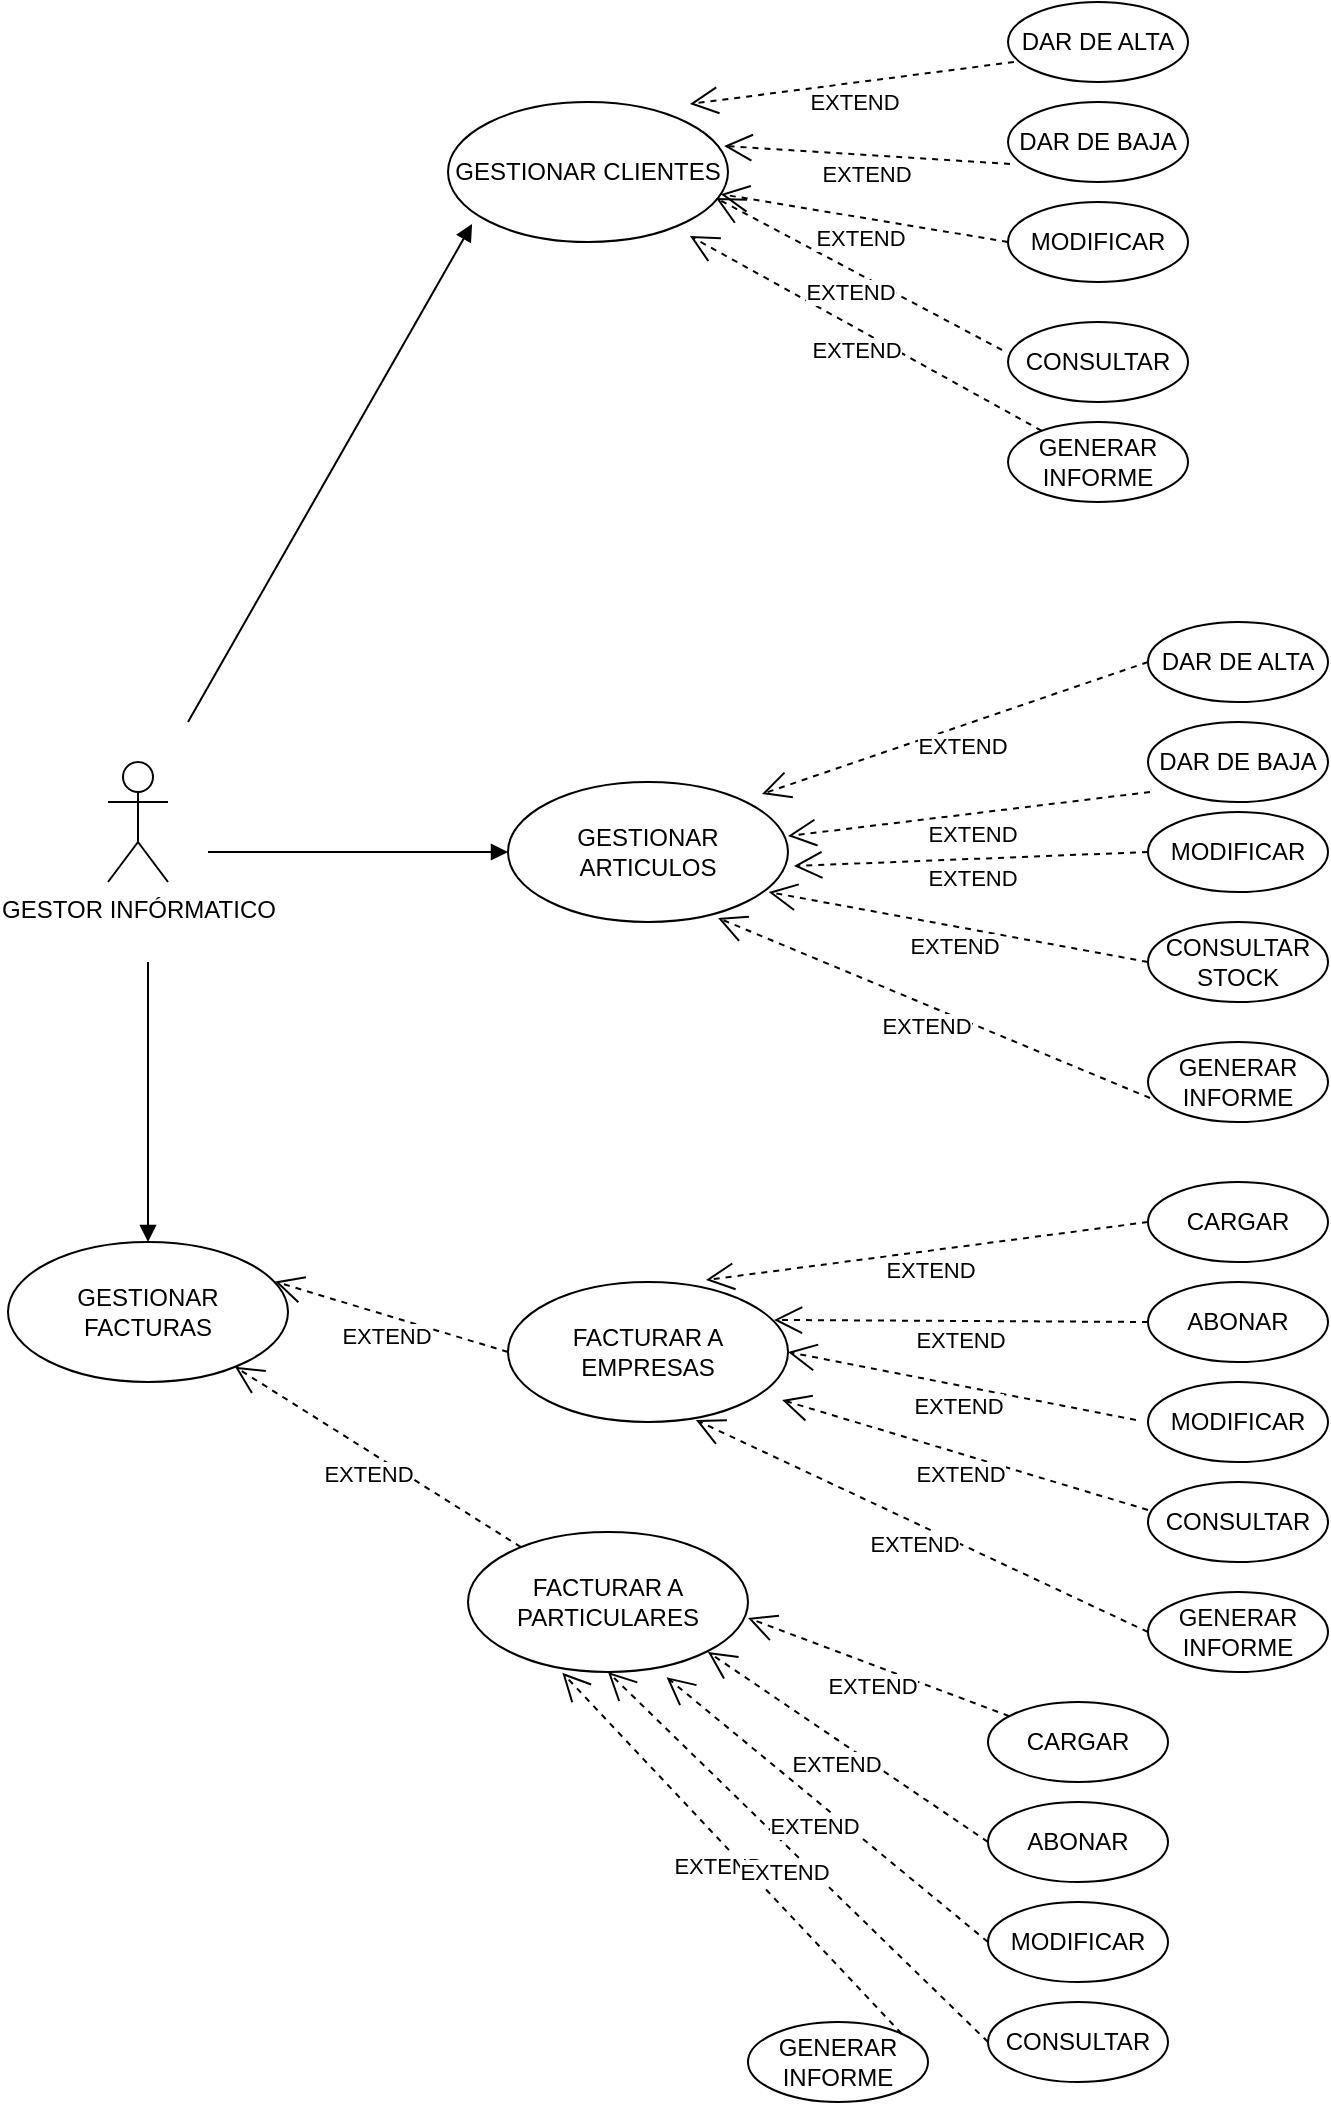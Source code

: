 <mxfile version="20.8.16" type="device"><diagram id="mDVxqup4Zubs2ee_RXmo" name="Página-1"><mxGraphModel dx="2072" dy="1212" grid="0" gridSize="10" guides="1" tooltips="1" connect="1" arrows="1" fold="1" page="1" pageScale="1" pageWidth="827" pageHeight="1169" math="0" shadow="0"><root><mxCell id="0"/><mxCell id="1" parent="0"/><mxCell id="fU9HFOsVgJk_ztZ1Rhk0-1" value="GESTOR INFÓRMATICO" style="shape=umlActor;verticalLabelPosition=bottom;verticalAlign=top;html=1;outlineConnect=0;" parent="1" vertex="1"><mxGeometry x="100" y="490" width="30" height="60" as="geometry"/></mxCell><mxCell id="fU9HFOsVgJk_ztZ1Rhk0-2" value="GESTIONAR CLIENTES" style="ellipse;whiteSpace=wrap;html=1;" parent="1" vertex="1"><mxGeometry x="270" y="160" width="140" height="70" as="geometry"/></mxCell><mxCell id="fU9HFOsVgJk_ztZ1Rhk0-3" value="GESTIONAR ARTICULOS" style="ellipse;whiteSpace=wrap;html=1;" parent="1" vertex="1"><mxGeometry x="300" y="500" width="140" height="70" as="geometry"/></mxCell><mxCell id="fU9HFOsVgJk_ztZ1Rhk0-4" value="GESTIONAR FACTURAS" style="ellipse;whiteSpace=wrap;html=1;" parent="1" vertex="1"><mxGeometry x="50" y="730" width="140" height="70" as="geometry"/></mxCell><mxCell id="fU9HFOsVgJk_ztZ1Rhk0-6" value="" style="html=1;verticalAlign=bottom;endArrow=block;rounded=0;" parent="1" target="fU9HFOsVgJk_ztZ1Rhk0-4" edge="1"><mxGeometry width="80" relative="1" as="geometry"><mxPoint x="120" y="590" as="sourcePoint"/><mxPoint x="440" y="840" as="targetPoint"/></mxGeometry></mxCell><mxCell id="fU9HFOsVgJk_ztZ1Rhk0-7" value="" style="html=1;verticalAlign=bottom;endArrow=block;rounded=0;" parent="1" target="fU9HFOsVgJk_ztZ1Rhk0-3" edge="1"><mxGeometry width="80" relative="1" as="geometry"><mxPoint x="150" y="535" as="sourcePoint"/><mxPoint x="292.335" y="892.849" as="targetPoint"/></mxGeometry></mxCell><mxCell id="fU9HFOsVgJk_ztZ1Rhk0-8" value="" style="html=1;verticalAlign=bottom;endArrow=block;rounded=0;entryX=0.086;entryY=0.871;entryDx=0;entryDy=0;entryPerimeter=0;" parent="1" target="fU9HFOsVgJk_ztZ1Rhk0-2" edge="1"><mxGeometry width="80" relative="1" as="geometry"><mxPoint x="140" y="470" as="sourcePoint"/><mxPoint x="270.069" y="630.004" as="targetPoint"/></mxGeometry></mxCell><mxCell id="fU9HFOsVgJk_ztZ1Rhk0-9" value="FACTURAR A EMPRESAS" style="ellipse;whiteSpace=wrap;html=1;" parent="1" vertex="1"><mxGeometry x="300" y="750" width="140" height="70" as="geometry"/></mxCell><mxCell id="fU9HFOsVgJk_ztZ1Rhk0-10" value="FACTURAR A PARTICULARES" style="ellipse;whiteSpace=wrap;html=1;" parent="1" vertex="1"><mxGeometry x="280" y="875" width="140" height="70" as="geometry"/></mxCell><mxCell id="fU9HFOsVgJk_ztZ1Rhk0-15" value="EXTEND" style="endArrow=open;endSize=12;dashed=1;html=1;rounded=0;entryX=0.954;entryY=0.283;entryDx=0;entryDy=0;entryPerimeter=0;exitX=0;exitY=0.5;exitDx=0;exitDy=0;" parent="1" source="fU9HFOsVgJk_ztZ1Rhk0-9" target="fU9HFOsVgJk_ztZ1Rhk0-4" edge="1"><mxGeometry y="10" width="160" relative="1" as="geometry"><mxPoint x="334" y="860" as="sourcePoint"/><mxPoint x="494" y="860" as="targetPoint"/><Array as="points"/><mxPoint as="offset"/></mxGeometry></mxCell><mxCell id="fU9HFOsVgJk_ztZ1Rhk0-16" value="EXTEND" style="endArrow=open;endSize=12;dashed=1;html=1;rounded=0;" parent="1" source="fU9HFOsVgJk_ztZ1Rhk0-10" target="fU9HFOsVgJk_ztZ1Rhk0-4" edge="1"><mxGeometry y="10" width="160" relative="1" as="geometry"><mxPoint x="369.02" y="1032.02" as="sourcePoint"/><mxPoint x="270" y="1020" as="targetPoint"/><Array as="points"/><mxPoint as="offset"/></mxGeometry></mxCell><mxCell id="fU9HFOsVgJk_ztZ1Rhk0-18" value="DAR DE ALTA" style="ellipse;whiteSpace=wrap;html=1;" parent="1" vertex="1"><mxGeometry x="550" y="110" width="90" height="40" as="geometry"/></mxCell><mxCell id="fU9HFOsVgJk_ztZ1Rhk0-23" value="DAR DE BAJA" style="ellipse;whiteSpace=wrap;html=1;" parent="1" vertex="1"><mxGeometry x="550" y="160" width="90" height="40" as="geometry"/></mxCell><mxCell id="fU9HFOsVgJk_ztZ1Rhk0-24" value="CONSULTAR" style="ellipse;whiteSpace=wrap;html=1;" parent="1" vertex="1"><mxGeometry x="550" y="270" width="90" height="40" as="geometry"/></mxCell><mxCell id="fU9HFOsVgJk_ztZ1Rhk0-25" value="MODIFICAR" style="ellipse;whiteSpace=wrap;html=1;" parent="1" vertex="1"><mxGeometry x="550" y="210" width="90" height="40" as="geometry"/></mxCell><mxCell id="fU9HFOsVgJk_ztZ1Rhk0-26" value="GENERAR INFORME" style="ellipse;whiteSpace=wrap;html=1;" parent="1" vertex="1"><mxGeometry x="550" y="320" width="90" height="40" as="geometry"/></mxCell><mxCell id="fU9HFOsVgJk_ztZ1Rhk0-27" value="DAR DE ALTA" style="ellipse;whiteSpace=wrap;html=1;" parent="1" vertex="1"><mxGeometry x="620" y="420" width="90" height="40" as="geometry"/></mxCell><mxCell id="fU9HFOsVgJk_ztZ1Rhk0-28" value="DAR DE BAJA" style="ellipse;whiteSpace=wrap;html=1;" parent="1" vertex="1"><mxGeometry x="620" y="470" width="90" height="40" as="geometry"/></mxCell><mxCell id="fU9HFOsVgJk_ztZ1Rhk0-31" value="MODIFICAR" style="ellipse;whiteSpace=wrap;html=1;" parent="1" vertex="1"><mxGeometry x="620" y="515" width="90" height="40" as="geometry"/></mxCell><mxCell id="fU9HFOsVgJk_ztZ1Rhk0-32" value="CONSULTAR STOCK" style="ellipse;whiteSpace=wrap;html=1;" parent="1" vertex="1"><mxGeometry x="620" y="570" width="90" height="40" as="geometry"/></mxCell><mxCell id="fU9HFOsVgJk_ztZ1Rhk0-33" value="GENERAR INFORME" style="ellipse;whiteSpace=wrap;html=1;" parent="1" vertex="1"><mxGeometry x="620" y="630" width="90" height="40" as="geometry"/></mxCell><mxCell id="fU9HFOsVgJk_ztZ1Rhk0-34" value="EXTEND" style="endArrow=open;endSize=12;dashed=1;html=1;rounded=0;entryX=0.864;entryY=0.957;entryDx=0;entryDy=0;entryPerimeter=0;" parent="1" source="fU9HFOsVgJk_ztZ1Rhk0-26" target="fU9HFOsVgJk_ztZ1Rhk0-2" edge="1"><mxGeometry y="10" width="160" relative="1" as="geometry"><mxPoint x="400" y="532" as="sourcePoint"/><mxPoint x="290.98" y="520" as="targetPoint"/><Array as="points"/><mxPoint as="offset"/></mxGeometry></mxCell><mxCell id="fU9HFOsVgJk_ztZ1Rhk0-35" value="EXTEND" style="endArrow=open;endSize=12;dashed=1;html=1;rounded=0;entryX=0.957;entryY=0.686;entryDx=0;entryDy=0;entryPerimeter=0;exitX=-0.033;exitY=0.35;exitDx=0;exitDy=0;exitPerimeter=0;" parent="1" source="fU9HFOsVgJk_ztZ1Rhk0-24" target="fU9HFOsVgJk_ztZ1Rhk0-2" edge="1"><mxGeometry y="10" width="160" relative="1" as="geometry"><mxPoint x="439.02" y="495" as="sourcePoint"/><mxPoint x="340" y="482.98" as="targetPoint"/><Array as="points"/><mxPoint as="offset"/></mxGeometry></mxCell><mxCell id="fU9HFOsVgJk_ztZ1Rhk0-36" value="EXTEND" style="endArrow=open;endSize=12;dashed=1;html=1;rounded=0;exitX=0;exitY=0.5;exitDx=0;exitDy=0;" parent="1" source="fU9HFOsVgJk_ztZ1Rhk0-25" target="fU9HFOsVgJk_ztZ1Rhk0-2" edge="1"><mxGeometry y="10" width="160" relative="1" as="geometry"><mxPoint x="470" y="472.02" as="sourcePoint"/><mxPoint x="371" y="460" as="targetPoint"/><Array as="points"/><mxPoint as="offset"/></mxGeometry></mxCell><mxCell id="fU9HFOsVgJk_ztZ1Rhk0-37" value="EXTEND" style="endArrow=open;endSize=12;dashed=1;html=1;rounded=0;entryX=0.986;entryY=0.314;entryDx=0;entryDy=0;entryPerimeter=0;exitX=0.011;exitY=0.775;exitDx=0;exitDy=0;exitPerimeter=0;" parent="1" source="fU9HFOsVgJk_ztZ1Rhk0-23" target="fU9HFOsVgJk_ztZ1Rhk0-2" edge="1"><mxGeometry y="10" width="160" relative="1" as="geometry"><mxPoint x="479.02" y="452.02" as="sourcePoint"/><mxPoint x="380" y="440" as="targetPoint"/><Array as="points"/><mxPoint as="offset"/></mxGeometry></mxCell><mxCell id="fU9HFOsVgJk_ztZ1Rhk0-38" value="EXTEND" style="endArrow=open;endSize=12;dashed=1;html=1;rounded=0;entryX=1;entryY=0.386;entryDx=0;entryDy=0;entryPerimeter=0;exitX=0.011;exitY=0.875;exitDx=0;exitDy=0;exitPerimeter=0;" parent="1" source="fU9HFOsVgJk_ztZ1Rhk0-28" target="fU9HFOsVgJk_ztZ1Rhk0-3" edge="1"><mxGeometry y="10" width="160" relative="1" as="geometry"><mxPoint x="542.95" y="654.02" as="sourcePoint"/><mxPoint x="430.0" y="670" as="targetPoint"/><Array as="points"/><mxPoint as="offset"/></mxGeometry></mxCell><mxCell id="fU9HFOsVgJk_ztZ1Rhk0-39" value="EXTEND" style="endArrow=open;endSize=12;dashed=1;html=1;rounded=0;entryX=1.021;entryY=0.6;entryDx=0;entryDy=0;entryPerimeter=0;exitX=0;exitY=0.5;exitDx=0;exitDy=0;" parent="1" source="fU9HFOsVgJk_ztZ1Rhk0-31" target="fU9HFOsVgJk_ztZ1Rhk0-3" edge="1"><mxGeometry y="10" width="160" relative="1" as="geometry"><mxPoint x="542.95" y="682.01" as="sourcePoint"/><mxPoint x="430.0" y="697.99" as="targetPoint"/><Array as="points"/><mxPoint as="offset"/></mxGeometry></mxCell><mxCell id="fU9HFOsVgJk_ztZ1Rhk0-40" value="EXTEND" style="endArrow=open;endSize=12;dashed=1;html=1;rounded=0;entryX=0.931;entryY=0.786;entryDx=0;entryDy=0;entryPerimeter=0;exitX=0;exitY=0.5;exitDx=0;exitDy=0;" parent="1" source="fU9HFOsVgJk_ztZ1Rhk0-32" target="fU9HFOsVgJk_ztZ1Rhk0-3" edge="1"><mxGeometry y="10" width="160" relative="1" as="geometry"><mxPoint x="526.95" y="710" as="sourcePoint"/><mxPoint x="414.0" y="725.98" as="targetPoint"/><Array as="points"/><mxPoint as="offset"/></mxGeometry></mxCell><mxCell id="fU9HFOsVgJk_ztZ1Rhk0-41" value="EXTEND" style="endArrow=open;endSize=12;dashed=1;html=1;rounded=0;entryX=0.75;entryY=0.971;entryDx=0;entryDy=0;entryPerimeter=0;exitX=0.011;exitY=0.7;exitDx=0;exitDy=0;exitPerimeter=0;" parent="1" source="fU9HFOsVgJk_ztZ1Rhk0-33" target="fU9HFOsVgJk_ztZ1Rhk0-3" edge="1"><mxGeometry y="10" width="160" relative="1" as="geometry"><mxPoint x="460" y="762.01" as="sourcePoint"/><mxPoint x="347.05" y="777.99" as="targetPoint"/><Array as="points"/><mxPoint as="offset"/></mxGeometry></mxCell><mxCell id="fU9HFOsVgJk_ztZ1Rhk0-44" value="EXTEND" style="endArrow=open;endSize=12;dashed=1;html=1;rounded=0;entryX=0.907;entryY=0.086;entryDx=0;entryDy=0;entryPerimeter=0;exitX=0;exitY=0.5;exitDx=0;exitDy=0;" parent="1" source="fU9HFOsVgJk_ztZ1Rhk0-27" target="fU9HFOsVgJk_ztZ1Rhk0-3" edge="1"><mxGeometry y="10" width="160" relative="1" as="geometry"><mxPoint x="510.99" y="596.49" as="sourcePoint"/><mxPoint x="340" y="613.51" as="targetPoint"/><Array as="points"/><mxPoint as="offset"/></mxGeometry></mxCell><mxCell id="fU9HFOsVgJk_ztZ1Rhk0-45" value="EXTEND" style="endArrow=open;endSize=12;dashed=1;html=1;rounded=0;entryX=0.864;entryY=0.014;entryDx=0;entryDy=0;entryPerimeter=0;exitX=0.033;exitY=0.75;exitDx=0;exitDy=0;exitPerimeter=0;" parent="1" source="fU9HFOsVgJk_ztZ1Rhk0-18" target="fU9HFOsVgJk_ztZ1Rhk0-2" edge="1"><mxGeometry y="10" width="160" relative="1" as="geometry"><mxPoint x="383.02" y="348.98" as="sourcePoint"/><mxPoint x="270" y="400" as="targetPoint"/><Array as="points"/><mxPoint as="offset"/></mxGeometry></mxCell><mxCell id="fU9HFOsVgJk_ztZ1Rhk0-46" value="CARGAR" style="ellipse;whiteSpace=wrap;html=1;" parent="1" vertex="1"><mxGeometry x="620" y="700" width="90" height="40" as="geometry"/></mxCell><mxCell id="fU9HFOsVgJk_ztZ1Rhk0-47" value="ABONAR" style="ellipse;whiteSpace=wrap;html=1;" parent="1" vertex="1"><mxGeometry x="620" y="750" width="90" height="40" as="geometry"/></mxCell><mxCell id="fU9HFOsVgJk_ztZ1Rhk0-48" value="MODIFICAR" style="ellipse;whiteSpace=wrap;html=1;" parent="1" vertex="1"><mxGeometry x="620" y="800" width="90" height="40" as="geometry"/></mxCell><mxCell id="fU9HFOsVgJk_ztZ1Rhk0-49" value="CONSULTAR" style="ellipse;whiteSpace=wrap;html=1;" parent="1" vertex="1"><mxGeometry x="620" y="850" width="90" height="40" as="geometry"/></mxCell><mxCell id="fU9HFOsVgJk_ztZ1Rhk0-50" value="GENERAR INFORME" style="ellipse;whiteSpace=wrap;html=1;" parent="1" vertex="1"><mxGeometry x="620" y="905" width="90" height="40" as="geometry"/></mxCell><mxCell id="fU9HFOsVgJk_ztZ1Rhk0-51" value="EXTEND" style="endArrow=open;endSize=12;dashed=1;html=1;rounded=0;entryX=0.707;entryY=-0.014;entryDx=0;entryDy=0;entryPerimeter=0;exitX=0;exitY=0.5;exitDx=0;exitDy=0;" parent="1" source="fU9HFOsVgJk_ztZ1Rhk0-46" target="fU9HFOsVgJk_ztZ1Rhk0-9" edge="1"><mxGeometry y="10" width="160" relative="1" as="geometry"><mxPoint x="513.02" y="820" as="sourcePoint"/><mxPoint x="400" y="871.02" as="targetPoint"/><Array as="points"/><mxPoint as="offset"/></mxGeometry></mxCell><mxCell id="fU9HFOsVgJk_ztZ1Rhk0-52" value="EXTEND" style="endArrow=open;endSize=12;dashed=1;html=1;rounded=0;entryX=0.95;entryY=0.271;entryDx=0;entryDy=0;entryPerimeter=0;exitX=0;exitY=0.5;exitDx=0;exitDy=0;" parent="1" source="fU9HFOsVgJk_ztZ1Rhk0-47" target="fU9HFOsVgJk_ztZ1Rhk0-9" edge="1"><mxGeometry y="10" width="160" relative="1" as="geometry"><mxPoint x="523.02" y="830" as="sourcePoint"/><mxPoint x="410" y="881.02" as="targetPoint"/><Array as="points"/><mxPoint as="offset"/></mxGeometry></mxCell><mxCell id="fU9HFOsVgJk_ztZ1Rhk0-53" value="EXTEND" style="endArrow=open;endSize=12;dashed=1;html=1;rounded=0;entryX=1;entryY=0.5;entryDx=0;entryDy=0;exitX=-0.067;exitY=0.475;exitDx=0;exitDy=0;exitPerimeter=0;" parent="1" source="fU9HFOsVgJk_ztZ1Rhk0-48" target="fU9HFOsVgJk_ztZ1Rhk0-9" edge="1"><mxGeometry y="10" width="160" relative="1" as="geometry"><mxPoint x="663.02" y="920" as="sourcePoint"/><mxPoint x="550" y="971.02" as="targetPoint"/><Array as="points"/><mxPoint as="offset"/></mxGeometry></mxCell><mxCell id="fU9HFOsVgJk_ztZ1Rhk0-54" value="EXTEND" style="endArrow=open;endSize=12;dashed=1;html=1;rounded=0;entryX=0.979;entryY=0.843;entryDx=0;entryDy=0;entryPerimeter=0;exitX=0;exitY=0.35;exitDx=0;exitDy=0;exitPerimeter=0;" parent="1" source="fU9HFOsVgJk_ztZ1Rhk0-49" target="fU9HFOsVgJk_ztZ1Rhk0-9" edge="1"><mxGeometry y="10" width="160" relative="1" as="geometry"><mxPoint x="543.02" y="850" as="sourcePoint"/><mxPoint x="430" y="901.02" as="targetPoint"/><Array as="points"/><mxPoint as="offset"/></mxGeometry></mxCell><mxCell id="fU9HFOsVgJk_ztZ1Rhk0-55" value="EXTEND" style="endArrow=open;endSize=12;dashed=1;html=1;rounded=0;entryX=0.671;entryY=0.986;entryDx=0;entryDy=0;entryPerimeter=0;exitX=0;exitY=0.5;exitDx=0;exitDy=0;" parent="1" source="fU9HFOsVgJk_ztZ1Rhk0-50" target="fU9HFOsVgJk_ztZ1Rhk0-9" edge="1"><mxGeometry y="10" width="160" relative="1" as="geometry"><mxPoint x="590" y="1020" as="sourcePoint"/><mxPoint x="476.98" y="1071.02" as="targetPoint"/><Array as="points"/><mxPoint as="offset"/></mxGeometry></mxCell><mxCell id="fU9HFOsVgJk_ztZ1Rhk0-58" value="CARGAR" style="ellipse;whiteSpace=wrap;html=1;" parent="1" vertex="1"><mxGeometry x="540" y="960" width="90" height="40" as="geometry"/></mxCell><mxCell id="fU9HFOsVgJk_ztZ1Rhk0-59" value="ABONAR" style="ellipse;whiteSpace=wrap;html=1;" parent="1" vertex="1"><mxGeometry x="540" y="1010" width="90" height="40" as="geometry"/></mxCell><mxCell id="fU9HFOsVgJk_ztZ1Rhk0-60" value="MODIFICAR" style="ellipse;whiteSpace=wrap;html=1;" parent="1" vertex="1"><mxGeometry x="540" y="1060" width="90" height="40" as="geometry"/></mxCell><mxCell id="fU9HFOsVgJk_ztZ1Rhk0-61" value="CONSULTAR" style="ellipse;whiteSpace=wrap;html=1;" parent="1" vertex="1"><mxGeometry x="540" y="1110" width="90" height="40" as="geometry"/></mxCell><mxCell id="fU9HFOsVgJk_ztZ1Rhk0-62" value="GENERAR INFORME" style="ellipse;whiteSpace=wrap;html=1;" parent="1" vertex="1"><mxGeometry x="420" y="1120" width="90" height="40" as="geometry"/></mxCell><mxCell id="fU9HFOsVgJk_ztZ1Rhk0-63" value="EXTEND" style="endArrow=open;endSize=12;dashed=1;html=1;rounded=0;entryX=0.337;entryY=1.006;entryDx=0;entryDy=0;entryPerimeter=0;exitX=1;exitY=0;exitDx=0;exitDy=0;" parent="1" source="fU9HFOsVgJk_ztZ1Rhk0-62" target="fU9HFOsVgJk_ztZ1Rhk0-10" edge="1"><mxGeometry y="10" width="160" relative="1" as="geometry"><mxPoint x="166.06" y="1045.49" as="sourcePoint"/><mxPoint x="40.0" y="984.51" as="targetPoint"/><Array as="points"/><mxPoint as="offset"/></mxGeometry></mxCell><mxCell id="fU9HFOsVgJk_ztZ1Rhk0-64" value="EXTEND" style="endArrow=open;endSize=12;dashed=1;html=1;rounded=0;entryX=1;entryY=0.614;entryDx=0;entryDy=0;entryPerimeter=0;" parent="1" source="fU9HFOsVgJk_ztZ1Rhk0-58" target="fU9HFOsVgJk_ztZ1Rhk0-10" edge="1"><mxGeometry y="10" width="160" relative="1" as="geometry"><mxPoint x="776.06" y="1080.98" as="sourcePoint"/><mxPoint x="460" y="1010" as="targetPoint"/><Array as="points"/><mxPoint as="offset"/></mxGeometry></mxCell><mxCell id="fU9HFOsVgJk_ztZ1Rhk0-65" value="EXTEND" style="endArrow=open;endSize=12;dashed=1;html=1;rounded=0;entryX=0.5;entryY=1;entryDx=0;entryDy=0;exitX=0;exitY=0.5;exitDx=0;exitDy=0;" parent="1" source="fU9HFOsVgJk_ztZ1Rhk0-61" target="fU9HFOsVgJk_ztZ1Rhk0-10" edge="1"><mxGeometry y="10" width="160" relative="1" as="geometry"><mxPoint x="656.06" y="1050" as="sourcePoint"/><mxPoint x="530" y="989.02" as="targetPoint"/><Array as="points"/><mxPoint as="offset"/></mxGeometry></mxCell><mxCell id="fU9HFOsVgJk_ztZ1Rhk0-66" value="EXTEND" style="endArrow=open;endSize=12;dashed=1;html=1;rounded=0;entryX=0.709;entryY=1.037;entryDx=0;entryDy=0;entryPerimeter=0;exitX=0;exitY=0.5;exitDx=0;exitDy=0;" parent="1" source="fU9HFOsVgJk_ztZ1Rhk0-60" target="fU9HFOsVgJk_ztZ1Rhk0-10" edge="1"><mxGeometry y="10" width="160" relative="1" as="geometry"><mxPoint x="666.06" y="1090" as="sourcePoint"/><mxPoint x="540" y="1029.02" as="targetPoint"/><Array as="points"/><mxPoint as="offset"/></mxGeometry></mxCell><mxCell id="fU9HFOsVgJk_ztZ1Rhk0-67" value="EXTEND" style="endArrow=open;endSize=12;dashed=1;html=1;rounded=0;entryX=0.857;entryY=0.857;entryDx=0;entryDy=0;entryPerimeter=0;exitX=0;exitY=0.5;exitDx=0;exitDy=0;" parent="1" source="fU9HFOsVgJk_ztZ1Rhk0-59" target="fU9HFOsVgJk_ztZ1Rhk0-10" edge="1"><mxGeometry y="10" width="160" relative="1" as="geometry"><mxPoint x="680" y="1130" as="sourcePoint"/><mxPoint x="553.94" y="1069.02" as="targetPoint"/><Array as="points"/><mxPoint as="offset"/></mxGeometry></mxCell></root></mxGraphModel></diagram></mxfile>